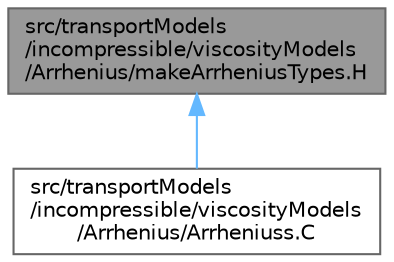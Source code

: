 digraph "src/transportModels/incompressible/viscosityModels/Arrhenius/makeArrheniusTypes.H"
{
 // LATEX_PDF_SIZE
  bgcolor="transparent";
  edge [fontname=Helvetica,fontsize=10,labelfontname=Helvetica,labelfontsize=10];
  node [fontname=Helvetica,fontsize=10,shape=box,height=0.2,width=0.4];
  Node1 [id="Node000001",label="src/transportModels\l/incompressible/viscosityModels\l/Arrhenius/makeArrheniusTypes.H",height=0.2,width=0.4,color="gray40", fillcolor="grey60", style="filled", fontcolor="black",tooltip=" "];
  Node1 -> Node2 [id="edge1_Node000001_Node000002",dir="back",color="steelblue1",style="solid",tooltip=" "];
  Node2 [id="Node000002",label="src/transportModels\l/incompressible/viscosityModels\l/Arrhenius/Arrheniuss.C",height=0.2,width=0.4,color="grey40", fillcolor="white", style="filled",URL="$Arrheniuss_8C.html",tooltip=" "];
}
